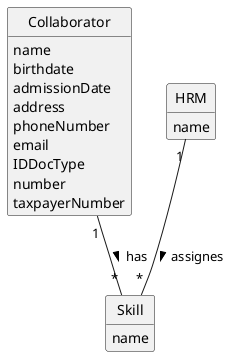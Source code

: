 @startuml
skinparam monochrome true
skinparam packageStyle rectangle
skinparam shadowing false

'left to right direction

skinparam classAttributeIconSize 0

hide circle
hide methods

'title Domain Model

'class Platform {
'  -description
'}

class Collaborator {
    name
    birthdate
    admissionDate
    address
    phoneNumber
    email
    IDDocType
    number
    taxpayerNumber
}

class Skill {
    name
}

class HRM {
    name
}


Collaborator "1" -- "*" Skill : has >
HRM "1" -- "*" Skill : assignes >
@enduml